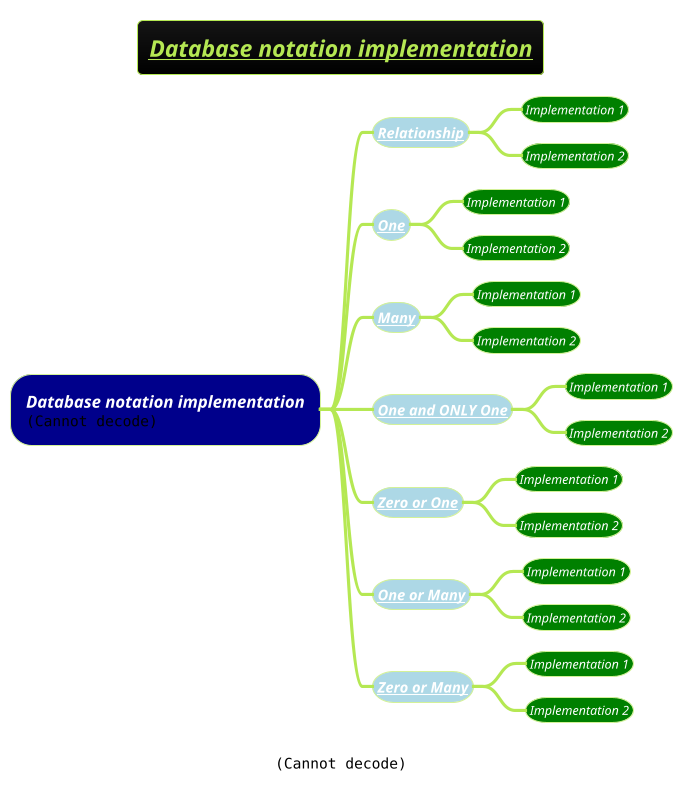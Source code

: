 @startmindmap
title =<b><i><u><size:18>Database notation implementation

!theme hacker
caption <img:../../../../docs/3-programming-languages/Venkat-Subramaniam/images/img_926.png>

*[#darkblue] <i><color #white>Database notation implementation\n<img:../../../../docs/3-programming-languages/Venkat-Subramaniam/images/img_938.png>
**[#lightblue] <i><color #black>[[docs/books/1-books-backlog/DBMS/images/img_9.png Relationship]]
***[#green] <i><size:12><color #white>Implementation 1
***[#green] <i><size:12><color #white>Implementation 2

**[#lightblue] <i><color #black>[[docs/books/1-books-backlog/DBMS/images/img_10.png One]]
***[#green] <i><size:12><color #white>Implementation 1
***[#green] <i><size:12><color #white>Implementation 2

**[#lightblue] <i><color #black>[[docs/books/1-books-backlog/DBMS/images/img_11.png Many]]
***[#green] <i><size:12><color #white>Implementation 1
***[#green] <i><size:12><color #white>Implementation 2

**[#lightblue] <i><color #black>[[docs/books/1-books-backlog/DBMS/images/img_12.png One and ONLY One]]
***[#green] <i><size:12><color #white>Implementation 1
***[#green] <i><size:12><color #white>Implementation 2

**[#lightblue] <i><color #black>[[docs/books/1-books-backlog/DBMS/images/img_15.png Zero or One]]
***[#green] <i><size:12><color #white>Implementation 1
***[#green] <i><size:12><color #white>Implementation 2

**[#lightblue] <i><color #black>[[docs/books/1-books-backlog/DBMS/images/img_13.png One or Many]]
***[#green] <i><size:12><color #white>Implementation 1
***[#green] <i><size:12><color #white>Implementation 2

**[#lightblue] <i><color #black>[[docs/books/1-books-backlog/DBMS/images/img_14.png Zero or Many]]
***[#green] <i><size:12><color #white>Implementation 1
***[#green] <i><size:12><color #white>Implementation 2

@endmindmap
